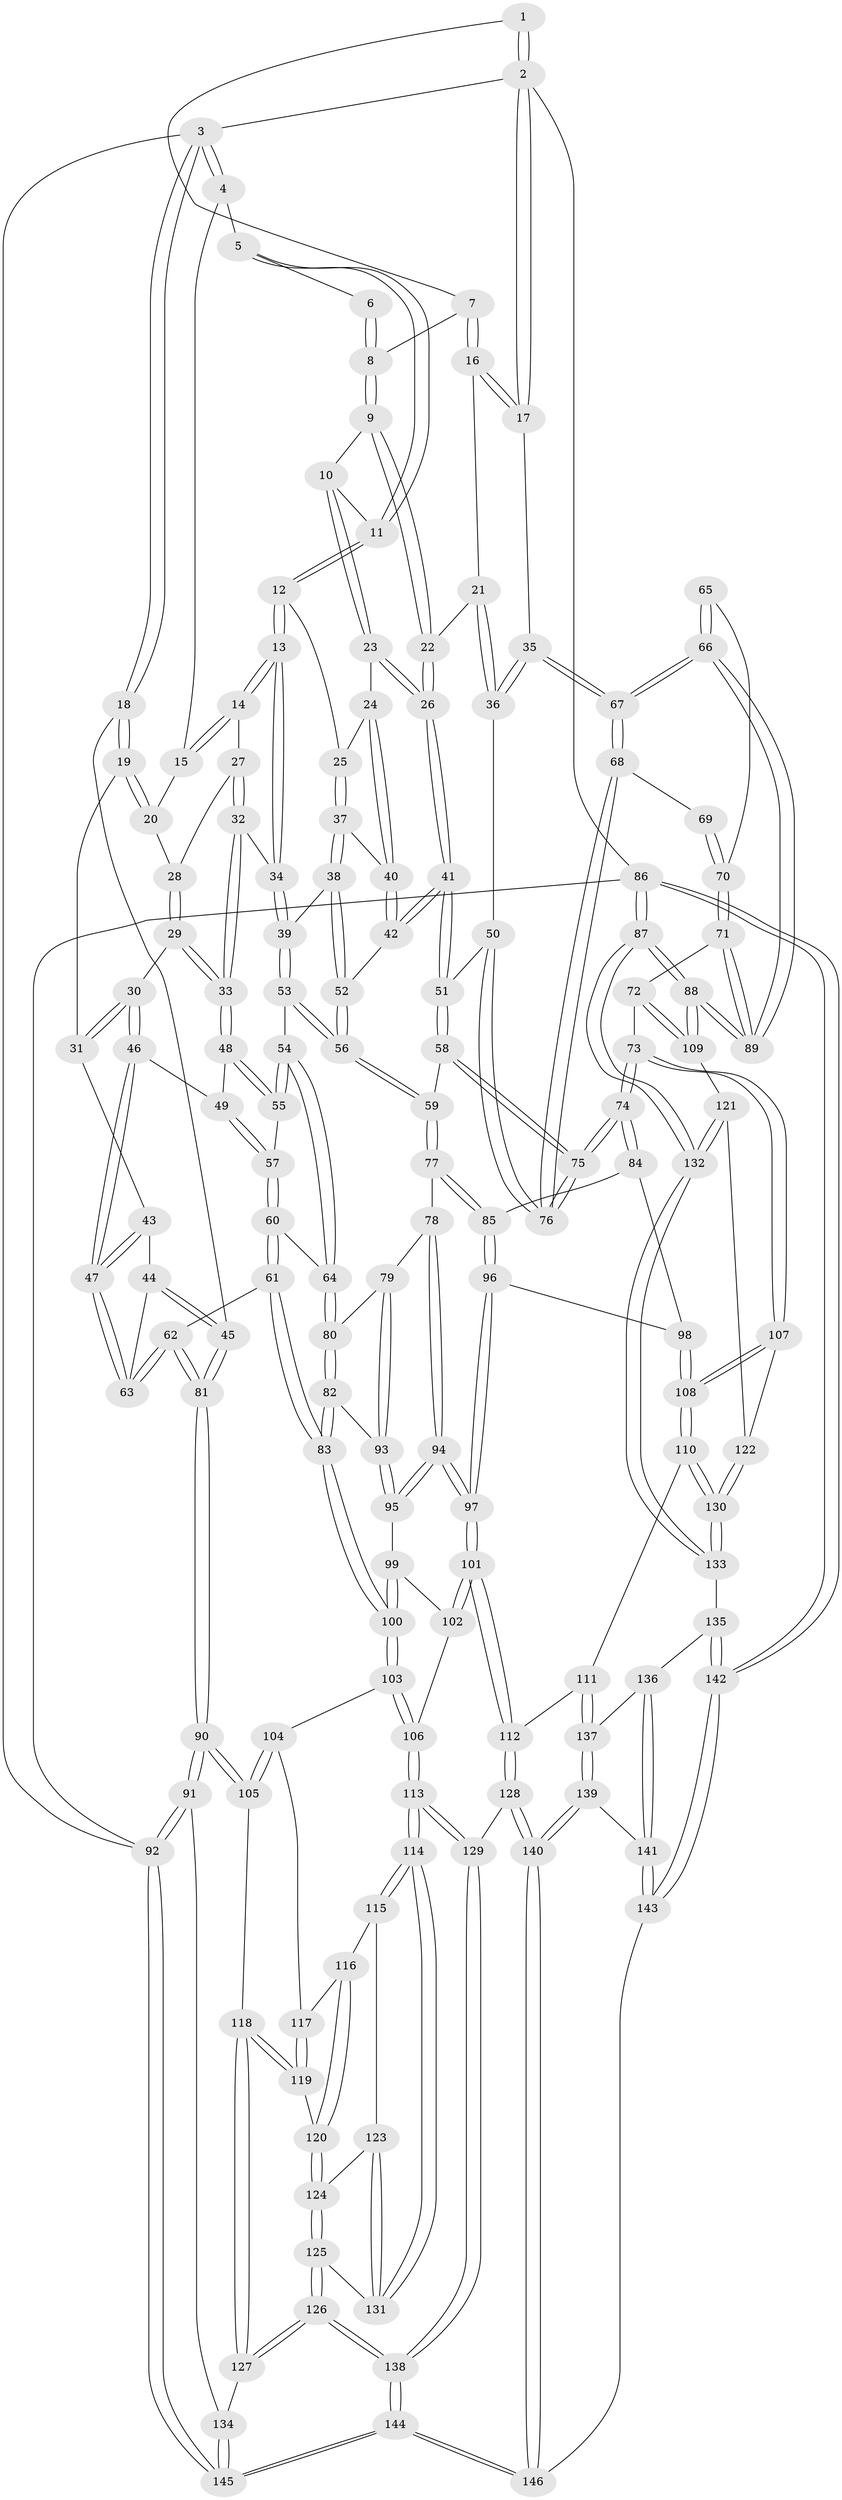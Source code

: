 // coarse degree distribution, {8: 0.034482758620689655, 7: 0.022988505747126436, 3: 0.10344827586206896, 6: 0.09195402298850575, 4: 0.367816091954023, 2: 0.022988505747126436, 5: 0.3563218390804598}
// Generated by graph-tools (version 1.1) at 2025/21/03/04/25 18:21:33]
// undirected, 146 vertices, 362 edges
graph export_dot {
graph [start="1"]
  node [color=gray90,style=filled];
  1 [pos="+0.8253126334365535+0"];
  2 [pos="+1+0"];
  3 [pos="+0+0"];
  4 [pos="+0.3813190942599244+0"];
  5 [pos="+0.631729775422345+0"];
  6 [pos="+0.641590474057303+0"];
  7 [pos="+0.8676670952452382+0.056646214437171494"];
  8 [pos="+0.7416841935438312+0.0488125341707413"];
  9 [pos="+0.7399867814803757+0.061465572467277164"];
  10 [pos="+0.6371461419747206+0.10209374990215551"];
  11 [pos="+0.6122050772000646+0.08545556440564342"];
  12 [pos="+0.5355777830152143+0.14509574263975933"];
  13 [pos="+0.44893486710361763+0.11392408703787928"];
  14 [pos="+0.4341746786187577+0.07751721556570938"];
  15 [pos="+0.38032255056555153+0"];
  16 [pos="+0.9051936005815686+0.09949675995776093"];
  17 [pos="+1+0.11469163236454878"];
  18 [pos="+0+0"];
  19 [pos="+0.12514914613868647+0.12274918265376666"];
  20 [pos="+0.23687690288139548+0.05798212502899841"];
  21 [pos="+0.8415011192649056+0.15657879840912"];
  22 [pos="+0.7528180198373153+0.18158919388345493"];
  23 [pos="+0.6731708629667719+0.16585901856103324"];
  24 [pos="+0.6207849006754809+0.1859673797398176"];
  25 [pos="+0.5375986522135824+0.147792761094248"];
  26 [pos="+0.7516766373521822+0.18319115813456144"];
  27 [pos="+0.2975677050882048+0.15168615023062776"];
  28 [pos="+0.27206713961863194+0.14279049222185122"];
  29 [pos="+0.2630526209469818+0.15923112792492455"];
  30 [pos="+0.20809796584530824+0.21935436929956034"];
  31 [pos="+0.1462482523078055+0.17394945329803863"];
  32 [pos="+0.36792748950778154+0.26444962579044634"];
  33 [pos="+0.33067442618731774+0.28617527689083855"];
  34 [pos="+0.3945016443107907+0.2566999320184827"];
  35 [pos="+1+0.2285876559844459"];
  36 [pos="+0.9176376103055554+0.2776146790413377"];
  37 [pos="+0.5473383460267833+0.24555039084951336"];
  38 [pos="+0.4849859540120177+0.3025659738293467"];
  39 [pos="+0.45917072088053784+0.30437410070261955"];
  40 [pos="+0.6139252707500189+0.2626317726979129"];
  41 [pos="+0.747234893234255+0.3275978405890373"];
  42 [pos="+0.6514491810913482+0.31107464482338526"];
  43 [pos="+0.11040070688219804+0.2405494185767415"];
  44 [pos="+0+0.3032576868256839"];
  45 [pos="+0+0.28065798292700783"];
  46 [pos="+0.2517158134654668+0.3052488048332245"];
  47 [pos="+0.1900904542915535+0.36925316535769587"];
  48 [pos="+0.32513076117306144+0.2900402171821535"];
  49 [pos="+0.3146485013761517+0.2956988546173503"];
  50 [pos="+0.7819259368817756+0.3576393061657437"];
  51 [pos="+0.7568914258502172+0.34075138266995264"];
  52 [pos="+0.5747487777856102+0.35206792356903405"];
  53 [pos="+0.4542643778888112+0.4203191820765606"];
  54 [pos="+0.4497309908221193+0.4234030794734793"];
  55 [pos="+0.39965089650385005+0.3999897702462959"];
  56 [pos="+0.5577147078709042+0.4556614059727958"];
  57 [pos="+0.34127839468517557+0.40146204672897173"];
  58 [pos="+0.6174187360877422+0.4645660954265646"];
  59 [pos="+0.5695068369653408+0.47322083465520787"];
  60 [pos="+0.33439677463054984+0.44954763913921236"];
  61 [pos="+0.21966764573782555+0.5228664468906675"];
  62 [pos="+0.18037055424028917+0.4916441196661585"];
  63 [pos="+0.1782853083047601+0.3885315577393689"];
  64 [pos="+0.41886501231205325+0.4637443336775086"];
  65 [pos="+0.9628789728508168+0.43455231284989787"];
  66 [pos="+1+0.36195325709843806"];
  67 [pos="+1+0.3021892108646118"];
  68 [pos="+0.8365800135043774+0.39732366468883606"];
  69 [pos="+0.8374276862338719+0.39798620552161984"];
  70 [pos="+0.908324631640797+0.5251619735272641"];
  71 [pos="+0.9097616217434078+0.5663804299372769"];
  72 [pos="+0.8256220697603045+0.6178237303551045"];
  73 [pos="+0.7754736153007754+0.6240437289620823"];
  74 [pos="+0.7639754017524223+0.6080803523784258"];
  75 [pos="+0.7559713599586622+0.5598466147912848"];
  76 [pos="+0.786521515799885+0.36798909689891907"];
  77 [pos="+0.5536151155963629+0.5474220535350736"];
  78 [pos="+0.5529542117652345+0.5478758050213883"];
  79 [pos="+0.44861970769808235+0.5488365218386295"];
  80 [pos="+0.420550696749126+0.5118345982844775"];
  81 [pos="+0+0.5984596491633616"];
  82 [pos="+0.3100642403595364+0.552027201688409"];
  83 [pos="+0.23811832517967144+0.5553973810866861"];
  84 [pos="+0.6285057254646187+0.5896617187988185"];
  85 [pos="+0.6177492105833762+0.5869876346658383"];
  86 [pos="+1+1"];
  87 [pos="+1+1"];
  88 [pos="+1+0.7170773553585789"];
  89 [pos="+1+0.5981875728318247"];
  90 [pos="+0+0.6110710674396966"];
  91 [pos="+0+0.899435278293244"];
  92 [pos="+0+1"];
  93 [pos="+0.42297473662875534+0.6026177606492968"];
  94 [pos="+0.5082427096664521+0.6807722467330002"];
  95 [pos="+0.4229124535950374+0.605676101085149"];
  96 [pos="+0.5789377900234405+0.6934238057963931"];
  97 [pos="+0.5157294374557125+0.7308992790539709"];
  98 [pos="+0.6184847034551405+0.6868169291183109"];
  99 [pos="+0.40529326076297567+0.6244682830244251"];
  100 [pos="+0.24434808345459866+0.6079078885400293"];
  101 [pos="+0.5120743961510308+0.742913303431068"];
  102 [pos="+0.39466154713362317+0.6550670900553255"];
  103 [pos="+0.24389352776122353+0.6254878881088481"];
  104 [pos="+0.21111279012386192+0.663202024083473"];
  105 [pos="+0+0.6813203195993484"];
  106 [pos="+0.33152342200349927+0.7145502740108735"];
  107 [pos="+0.7577343356852945+0.6809446649191944"];
  108 [pos="+0.7525260448787296+0.6914218214420786"];
  109 [pos="+0.9699264836275723+0.7404759840100449"];
  110 [pos="+0.7445197082971802+0.731234285749048"];
  111 [pos="+0.655500644432804+0.8190993371215393"];
  112 [pos="+0.503163498393799+0.7997416097850134"];
  113 [pos="+0.37321205846282884+0.824387128351735"];
  114 [pos="+0.3470260776321967+0.8226125924090032"];
  115 [pos="+0.2124320730726527+0.7495052438987626"];
  116 [pos="+0.20597427118844464+0.7050910696177629"];
  117 [pos="+0.20478730851565374+0.6841815131433785"];
  118 [pos="+0.06282666560401429+0.7515339637732756"];
  119 [pos="+0.12100599770038184+0.7486274086179703"];
  120 [pos="+0.15207391104837306+0.772836623383975"];
  121 [pos="+0.9621478635226807+0.746975877897335"];
  122 [pos="+0.905017994565094+0.7720684776260631"];
  123 [pos="+0.19571601229078975+0.7847570198316138"];
  124 [pos="+0.17948504226496795+0.8068829102957694"];
  125 [pos="+0.17342359885367217+0.8551395579823551"];
  126 [pos="+0.14446240915949257+0.8880701897138555"];
  127 [pos="+0.10747066763896355+0.8828234907747327"];
  128 [pos="+0.43495111646589646+0.8594838805256011"];
  129 [pos="+0.4046632610336436+0.8503823404568519"];
  130 [pos="+0.8385221679487359+0.8500520891727329"];
  131 [pos="+0.3464744514101617+0.8226834941812706"];
  132 [pos="+0.9174488016097516+0.9038095370527376"];
  133 [pos="+0.8429358569994027+0.8734090937356489"];
  134 [pos="+0.07294710869388692+0.8996777000385282"];
  135 [pos="+0.8061320969948683+0.9065802142181973"];
  136 [pos="+0.7653758603904964+0.9121751478508078"];
  137 [pos="+0.6758627453116521+0.872159354242565"];
  138 [pos="+0.21232903670472086+0.9876880596721546"];
  139 [pos="+0.6523071626186918+0.9387195809124913"];
  140 [pos="+0.5134109890785187+1"];
  141 [pos="+0.7341720302837508+0.9734845472392517"];
  142 [pos="+0.8626271669835293+1"];
  143 [pos="+0.7351649064299568+1"];
  144 [pos="+0.19837563232290834+1"];
  145 [pos="+0.03565818008565586+1"];
  146 [pos="+0.5161500982437612+1"];
  1 -- 2;
  1 -- 2;
  1 -- 7;
  2 -- 3;
  2 -- 17;
  2 -- 17;
  2 -- 86;
  3 -- 4;
  3 -- 4;
  3 -- 18;
  3 -- 18;
  3 -- 92;
  4 -- 5;
  4 -- 15;
  5 -- 6;
  5 -- 11;
  5 -- 11;
  6 -- 8;
  6 -- 8;
  7 -- 8;
  7 -- 16;
  7 -- 16;
  8 -- 9;
  8 -- 9;
  9 -- 10;
  9 -- 22;
  9 -- 22;
  10 -- 11;
  10 -- 23;
  10 -- 23;
  11 -- 12;
  11 -- 12;
  12 -- 13;
  12 -- 13;
  12 -- 25;
  13 -- 14;
  13 -- 14;
  13 -- 34;
  13 -- 34;
  14 -- 15;
  14 -- 15;
  14 -- 27;
  15 -- 20;
  16 -- 17;
  16 -- 17;
  16 -- 21;
  17 -- 35;
  18 -- 19;
  18 -- 19;
  18 -- 45;
  19 -- 20;
  19 -- 20;
  19 -- 31;
  20 -- 28;
  21 -- 22;
  21 -- 36;
  21 -- 36;
  22 -- 26;
  22 -- 26;
  23 -- 24;
  23 -- 26;
  23 -- 26;
  24 -- 25;
  24 -- 40;
  24 -- 40;
  25 -- 37;
  25 -- 37;
  26 -- 41;
  26 -- 41;
  27 -- 28;
  27 -- 32;
  27 -- 32;
  28 -- 29;
  28 -- 29;
  29 -- 30;
  29 -- 33;
  29 -- 33;
  30 -- 31;
  30 -- 31;
  30 -- 46;
  30 -- 46;
  31 -- 43;
  32 -- 33;
  32 -- 33;
  32 -- 34;
  33 -- 48;
  33 -- 48;
  34 -- 39;
  34 -- 39;
  35 -- 36;
  35 -- 36;
  35 -- 67;
  35 -- 67;
  36 -- 50;
  37 -- 38;
  37 -- 38;
  37 -- 40;
  38 -- 39;
  38 -- 52;
  38 -- 52;
  39 -- 53;
  39 -- 53;
  40 -- 42;
  40 -- 42;
  41 -- 42;
  41 -- 42;
  41 -- 51;
  41 -- 51;
  42 -- 52;
  43 -- 44;
  43 -- 47;
  43 -- 47;
  44 -- 45;
  44 -- 45;
  44 -- 63;
  45 -- 81;
  45 -- 81;
  46 -- 47;
  46 -- 47;
  46 -- 49;
  47 -- 63;
  47 -- 63;
  48 -- 49;
  48 -- 55;
  48 -- 55;
  49 -- 57;
  49 -- 57;
  50 -- 51;
  50 -- 76;
  50 -- 76;
  51 -- 58;
  51 -- 58;
  52 -- 56;
  52 -- 56;
  53 -- 54;
  53 -- 56;
  53 -- 56;
  54 -- 55;
  54 -- 55;
  54 -- 64;
  54 -- 64;
  55 -- 57;
  56 -- 59;
  56 -- 59;
  57 -- 60;
  57 -- 60;
  58 -- 59;
  58 -- 75;
  58 -- 75;
  59 -- 77;
  59 -- 77;
  60 -- 61;
  60 -- 61;
  60 -- 64;
  61 -- 62;
  61 -- 83;
  61 -- 83;
  62 -- 63;
  62 -- 63;
  62 -- 81;
  62 -- 81;
  64 -- 80;
  64 -- 80;
  65 -- 66;
  65 -- 66;
  65 -- 70;
  66 -- 67;
  66 -- 67;
  66 -- 89;
  66 -- 89;
  67 -- 68;
  67 -- 68;
  68 -- 69;
  68 -- 76;
  68 -- 76;
  69 -- 70;
  69 -- 70;
  70 -- 71;
  70 -- 71;
  71 -- 72;
  71 -- 89;
  71 -- 89;
  72 -- 73;
  72 -- 109;
  72 -- 109;
  73 -- 74;
  73 -- 74;
  73 -- 107;
  73 -- 107;
  74 -- 75;
  74 -- 75;
  74 -- 84;
  74 -- 84;
  75 -- 76;
  75 -- 76;
  77 -- 78;
  77 -- 85;
  77 -- 85;
  78 -- 79;
  78 -- 94;
  78 -- 94;
  79 -- 80;
  79 -- 93;
  79 -- 93;
  80 -- 82;
  80 -- 82;
  81 -- 90;
  81 -- 90;
  82 -- 83;
  82 -- 83;
  82 -- 93;
  83 -- 100;
  83 -- 100;
  84 -- 85;
  84 -- 98;
  85 -- 96;
  85 -- 96;
  86 -- 87;
  86 -- 87;
  86 -- 142;
  86 -- 142;
  86 -- 92;
  87 -- 88;
  87 -- 88;
  87 -- 132;
  87 -- 132;
  88 -- 89;
  88 -- 89;
  88 -- 109;
  88 -- 109;
  90 -- 91;
  90 -- 91;
  90 -- 105;
  90 -- 105;
  91 -- 92;
  91 -- 92;
  91 -- 134;
  92 -- 145;
  92 -- 145;
  93 -- 95;
  93 -- 95;
  94 -- 95;
  94 -- 95;
  94 -- 97;
  94 -- 97;
  95 -- 99;
  96 -- 97;
  96 -- 97;
  96 -- 98;
  97 -- 101;
  97 -- 101;
  98 -- 108;
  98 -- 108;
  99 -- 100;
  99 -- 100;
  99 -- 102;
  100 -- 103;
  100 -- 103;
  101 -- 102;
  101 -- 102;
  101 -- 112;
  101 -- 112;
  102 -- 106;
  103 -- 104;
  103 -- 106;
  103 -- 106;
  104 -- 105;
  104 -- 105;
  104 -- 117;
  105 -- 118;
  106 -- 113;
  106 -- 113;
  107 -- 108;
  107 -- 108;
  107 -- 122;
  108 -- 110;
  108 -- 110;
  109 -- 121;
  110 -- 111;
  110 -- 130;
  110 -- 130;
  111 -- 112;
  111 -- 137;
  111 -- 137;
  112 -- 128;
  112 -- 128;
  113 -- 114;
  113 -- 114;
  113 -- 129;
  113 -- 129;
  114 -- 115;
  114 -- 115;
  114 -- 131;
  114 -- 131;
  115 -- 116;
  115 -- 123;
  116 -- 117;
  116 -- 120;
  116 -- 120;
  117 -- 119;
  117 -- 119;
  118 -- 119;
  118 -- 119;
  118 -- 127;
  118 -- 127;
  119 -- 120;
  120 -- 124;
  120 -- 124;
  121 -- 122;
  121 -- 132;
  121 -- 132;
  122 -- 130;
  122 -- 130;
  123 -- 124;
  123 -- 131;
  123 -- 131;
  124 -- 125;
  124 -- 125;
  125 -- 126;
  125 -- 126;
  125 -- 131;
  126 -- 127;
  126 -- 127;
  126 -- 138;
  126 -- 138;
  127 -- 134;
  128 -- 129;
  128 -- 140;
  128 -- 140;
  129 -- 138;
  129 -- 138;
  130 -- 133;
  130 -- 133;
  132 -- 133;
  132 -- 133;
  133 -- 135;
  134 -- 145;
  134 -- 145;
  135 -- 136;
  135 -- 142;
  135 -- 142;
  136 -- 137;
  136 -- 141;
  136 -- 141;
  137 -- 139;
  137 -- 139;
  138 -- 144;
  138 -- 144;
  139 -- 140;
  139 -- 140;
  139 -- 141;
  140 -- 146;
  140 -- 146;
  141 -- 143;
  141 -- 143;
  142 -- 143;
  142 -- 143;
  143 -- 146;
  144 -- 145;
  144 -- 145;
  144 -- 146;
  144 -- 146;
}
